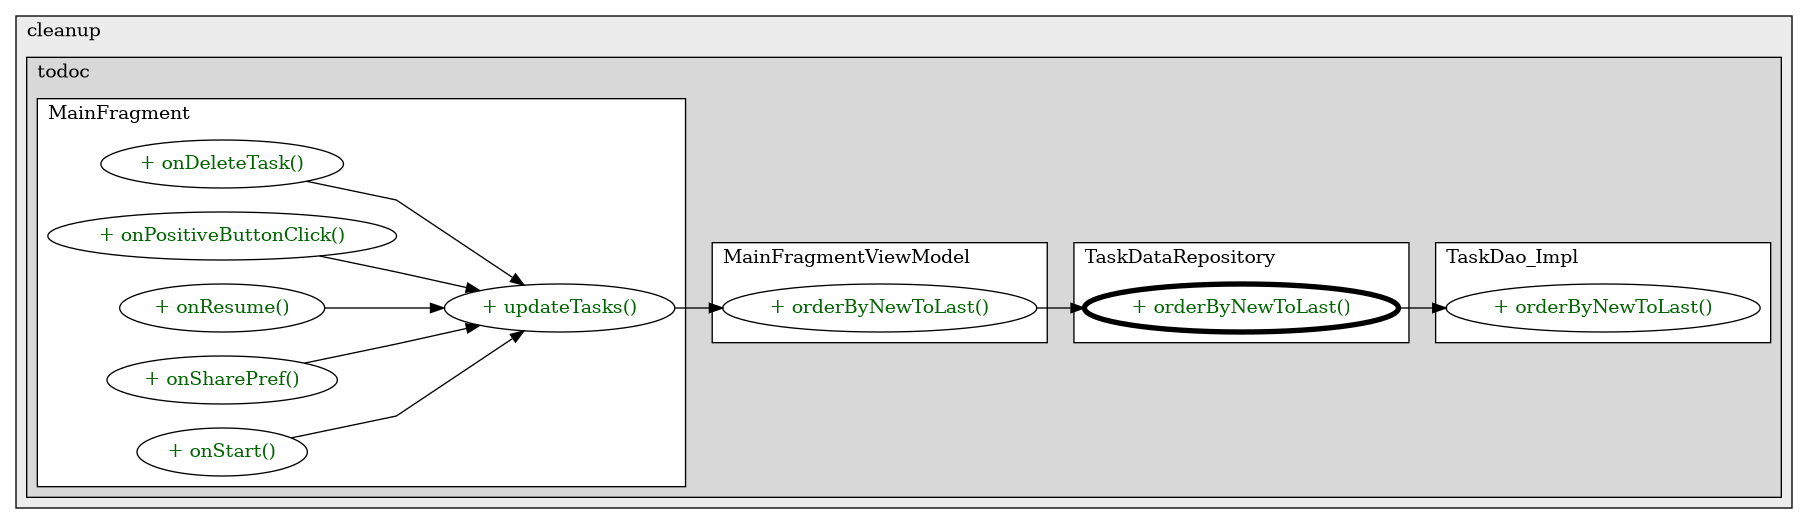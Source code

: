 @startuml

/' diagram meta data start
config=CallConfiguration;
{
  "rootMethod": "com.cleanup.todoc.repositories.TaskDataRepository#orderByNewToLast()",
  "projectClassification": {
    "searchMode": "OpenProject", // OpenProject, AllProjects
    "includedProjects": "",
    "pathEndKeywords": "*.impl",
    "isClientPath": "",
    "isClientName": "",
    "isTestPath": "",
    "isTestName": "",
    "isMappingPath": "",
    "isMappingName": "",
    "isDataAccessPath": "",
    "isDataAccessName": "",
    "isDataStructurePath": "",
    "isDataStructureName": "",
    "isInterfaceStructuresPath": "",
    "isInterfaceStructuresName": "",
    "isEntryPointPath": "",
    "isEntryPointName": "",
    "treatFinalFieldsAsMandatory": false
  },
  "graphRestriction": {
    "classPackageExcludeFilter": "",
    "classPackageIncludeFilter": "",
    "classNameExcludeFilter": "",
    "classNameIncludeFilter": "",
    "methodNameExcludeFilter": "",
    "methodNameIncludeFilter": "",
    "removeByInheritance": "", // inheritance/annotation based filtering is done in a second step
    "removeByAnnotation": "",
    "removeByClassPackage": "", // cleanup the graph after inheritance/annotation based filtering is done
    "removeByClassName": "",
    "cutMappings": false,
    "cutEnum": true,
    "cutTests": true,
    "cutClient": true,
    "cutDataAccess": true,
    "cutInterfaceStructures": true,
    "cutDataStructures": true,
    "cutGetterAndSetter": true,
    "cutConstructors": true
  },
  "graphTraversal": {
    "forwardDepth": 3,
    "backwardDepth": 3,
    "classPackageExcludeFilter": "",
    "classPackageIncludeFilter": "",
    "classNameExcludeFilter": "",
    "classNameIncludeFilter": "",
    "methodNameExcludeFilter": "",
    "methodNameIncludeFilter": "",
    "hideMappings": false,
    "hideDataStructures": false,
    "hidePrivateMethods": true,
    "hideInterfaceCalls": true, // indirection: implementation -> interface (is hidden) -> implementation
    "onlyShowApplicationEntryPoints": false, // root node is included
    "useMethodCallsForStructureDiagram": "ForwardOnly" // ForwardOnly, BothDirections, No
  },
  "details": {
    "aggregation": "GroupByClass", // ByClass, GroupByClass, None
    "showMethodParametersTypes": false,
    "showMethodParametersNames": false,
    "showMethodReturnType": false,
    "showPackageLevels": 2,
    "showCallOrder": false,
    "edgeMode": "MethodsOnly", // TypesOnly, MethodsOnly, TypesAndMethods, MethodsAndDirectTypeUsage
    "showDetailedClassStructure": false
  },
  "rootClass": "com.cleanup.todoc.repositories.TaskDataRepository",
  "extensionCallbackMethod": "" // qualified.class.name#methodName - signature: public static String method(String)
}
diagram meta data end '/



digraph g {
    rankdir="LR"
    splines=polyline
    

'nodes 
subgraph cluster_856774308 { 
   	label=cleanup
	labeljust=l
	fillcolor="#ececec"
	style=filled
   
   subgraph cluster_1925994771 { 
   	label=todoc
	labeljust=l
	fillcolor="#d8d8d8"
	style=filled
   
   subgraph cluster_1168105629 { 
   	label=TaskDao_Impl
	labeljust=l
	fillcolor=white
	style=filled
   
   TaskDao_Impl1426069251XXXorderByNewToLast0[
	label="+ orderByNewToLast()"
	style=filled
	fillcolor=white
	tooltip="TaskDao_Impl

null"
	fontcolor=darkgreen
];
} 

subgraph cluster_1606619991 { 
   	label=TaskDataRepository
	labeljust=l
	fillcolor=white
	style=filled
   
   TaskDataRepository1295645968XXXorderByNewToLast0[
	label="+ orderByNewToLast()"
	style=filled
	fillcolor=white
	tooltip="TaskDataRepository

null"
	penwidth=4
	fontcolor=darkgreen
];
} 

subgraph cluster_2009645033 { 
   	label=MainFragmentViewModel
	labeljust=l
	fillcolor=white
	style=filled
   
   MainFragmentViewModel592173596XXXorderByNewToLast0[
	label="+ orderByNewToLast()"
	style=filled
	fillcolor=white
	tooltip="MainFragmentViewModel

null"
	fontcolor=darkgreen
];
} 

subgraph cluster_2144438821 { 
   	label=MainFragment
	labeljust=l
	fillcolor=white
	style=filled
   
   MainFragment592173596XXXonDeleteTask57836918[
	label="+ onDeleteTask()"
	style=filled
	fillcolor=white
	tooltip="MainFragment

null"
	fontcolor=darkgreen
];

MainFragment592173596XXXonPositiveButtonClick1896564559[
	label="+ onPositiveButtonClick()"
	style=filled
	fillcolor=white
	tooltip="MainFragment

null"
	fontcolor=darkgreen
];

MainFragment592173596XXXonResume0[
	label="+ onResume()"
	style=filled
	fillcolor=white
	tooltip="MainFragment

null"
	fontcolor=darkgreen
];

MainFragment592173596XXXonSharePref506215112[
	label="+ onSharePref()"
	style=filled
	fillcolor=white
	tooltip="MainFragment

null"
	fontcolor=darkgreen
];

MainFragment592173596XXXonStart0[
	label="+ onStart()"
	style=filled
	fillcolor=white
	tooltip="MainFragment

null"
	fontcolor=darkgreen
];

MainFragment592173596XXXupdateTasks0[
	label="+ updateTasks()"
	style=filled
	fillcolor=white
	tooltip="MainFragment

&#10;  Updates the list of tasks in the UI&#10; "
	fontcolor=darkgreen
];
} 
} 
} 

'edges    
MainFragment592173596XXXonDeleteTask57836918 -> MainFragment592173596XXXupdateTasks0;
MainFragment592173596XXXonPositiveButtonClick1896564559 -> MainFragment592173596XXXupdateTasks0;
MainFragment592173596XXXonResume0 -> MainFragment592173596XXXupdateTasks0;
MainFragment592173596XXXonSharePref506215112 -> MainFragment592173596XXXupdateTasks0;
MainFragment592173596XXXonStart0 -> MainFragment592173596XXXupdateTasks0;
MainFragment592173596XXXupdateTasks0 -> MainFragmentViewModel592173596XXXorderByNewToLast0;
MainFragmentViewModel592173596XXXorderByNewToLast0 -> TaskDataRepository1295645968XXXorderByNewToLast0;
TaskDataRepository1295645968XXXorderByNewToLast0 -> TaskDao_Impl1426069251XXXorderByNewToLast0;
    
}
@enduml